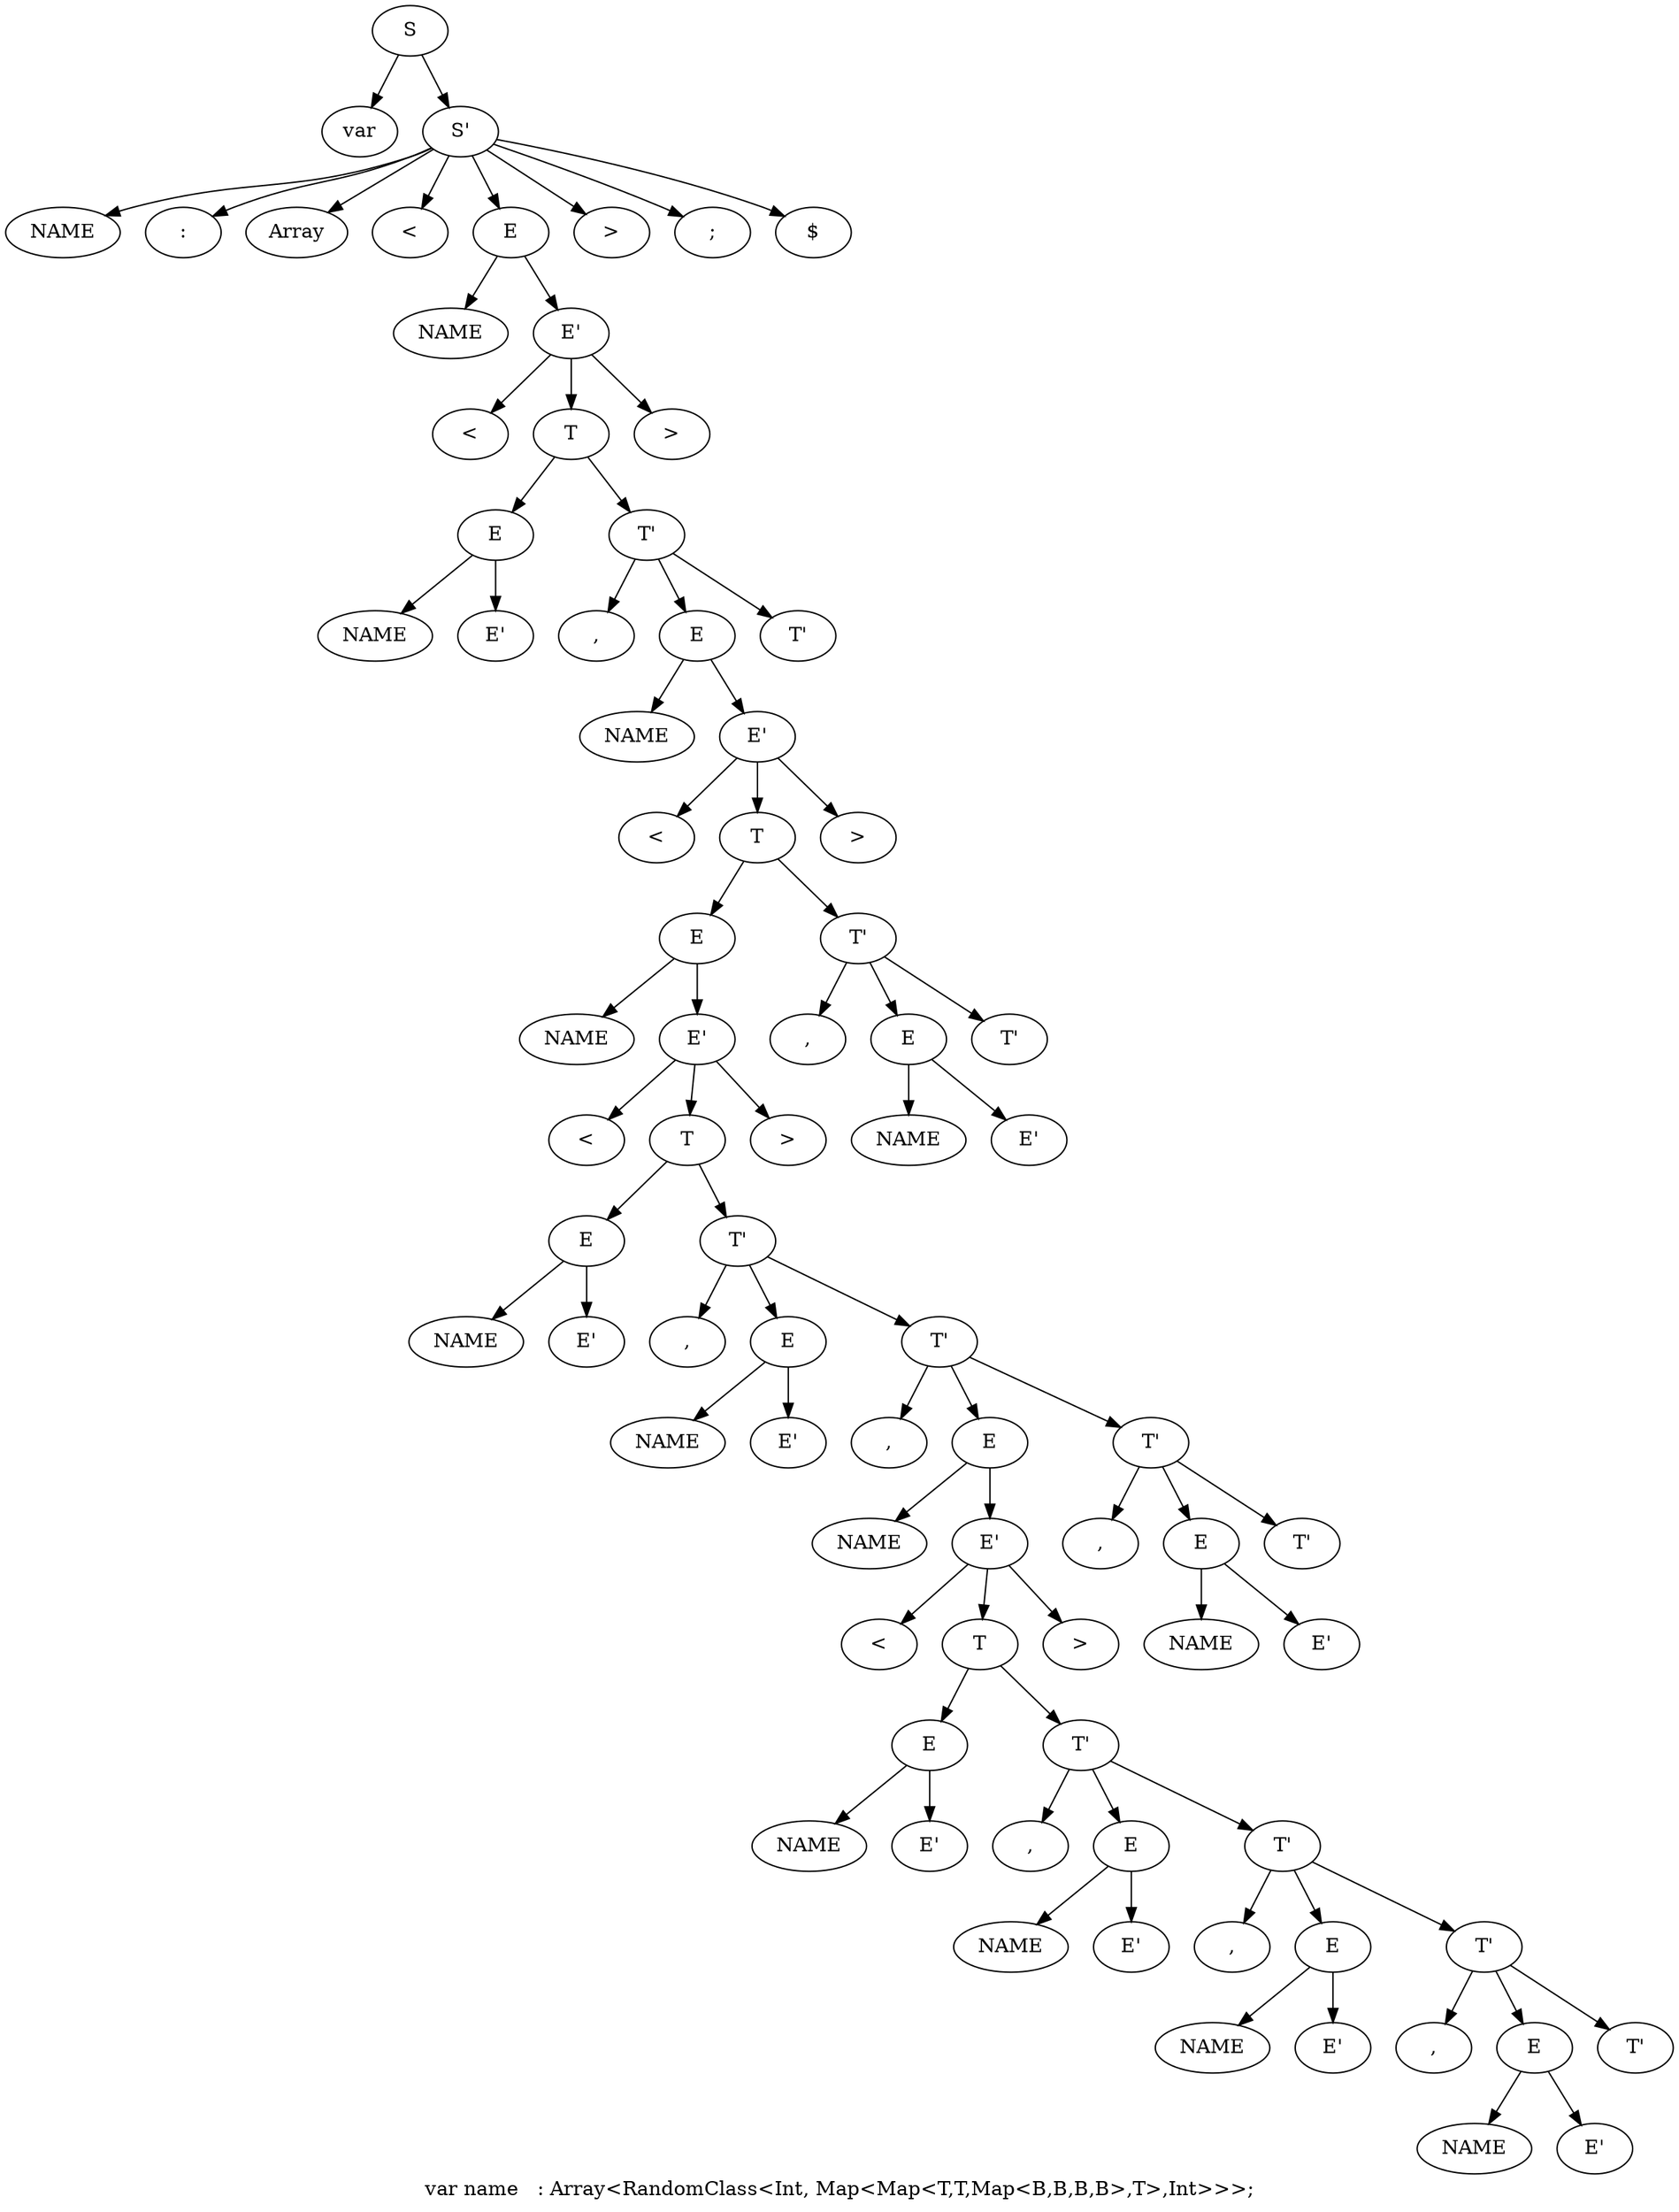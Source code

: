 digraph Tree {
"S205"[label="S"]
"S205" -> "var125";
"S205" -> "S'126";
"var125"[label="var"]
"S'126"[label="S'"]
"S'126" -> "NAME127";
"S'126" -> ":128";
"S'126" -> "Array129";
"S'126" -> "<130";
"S'126" -> "E201";
"S'126" -> ">202";
"S'126" -> ";203";
"S'126" -> "$204";
"NAME127"[label="NAME"]
":128"[label=":"]
"Array129"[label="Array"]
"<130"[label="<"]
"E201"[label="E"]
"E201" -> "NAME131";
"E201" -> "E'132";
"NAME131"[label="NAME"]
"E'132"[label="E'"]
"E'132" -> "<133";
"E'132" -> "T199";
"E'132" -> ">200";
"<133"[label="<"]
"T199"[label="T"]
"T199" -> "E136";
"T199" -> "T'137";
"E136"[label="E"]
"E136" -> "NAME134";
"E136" -> "E'135";
"NAME134"[label="NAME"]
"E'135"[label="E'"]
"T'137"[label="T'"]
"T'137" -> ",138";
"T'137" -> "E197";
"T'137" -> "T'198";
",138"[label=","]
"E197"[label="E"]
"E197" -> "NAME139";
"E197" -> "E'140";
"NAME139"[label="NAME"]
"E'140"[label="E'"]
"E'140" -> "<141";
"E'140" -> "T195";
"E'140" -> ">196";
"<141"[label="<"]
"T195"[label="T"]
"T195" -> "E188";
"T195" -> "T'189";
"E188"[label="E"]
"E188" -> "NAME142";
"E188" -> "E'143";
"NAME142"[label="NAME"]
"E'143"[label="E'"]
"E'143" -> "<144";
"E'143" -> "T186";
"E'143" -> ">187";
"<144"[label="<"]
"T186"[label="T"]
"T186" -> "E147";
"T186" -> "T'148";
"E147"[label="E"]
"E147" -> "NAME145";
"E147" -> "E'146";
"NAME145"[label="NAME"]
"E'146"[label="E'"]
"T'148"[label="T'"]
"T'148" -> ",149";
"T'148" -> "E152";
"T'148" -> "T'153";
",149"[label=","]
"E152"[label="E"]
"E152" -> "NAME150";
"E152" -> "E'151";
"NAME150"[label="NAME"]
"E'151"[label="E'"]
"T'153"[label="T'"]
"T'153" -> ",154";
"T'153" -> "E179";
"T'153" -> "T'180";
",154"[label=","]
"E179"[label="E"]
"E179" -> "NAME155";
"E179" -> "E'156";
"NAME155"[label="NAME"]
"E'156"[label="E'"]
"E'156" -> "<157";
"E'156" -> "T177";
"E'156" -> ">178";
"<157"[label="<"]
"T177"[label="T"]
"T177" -> "E160";
"T177" -> "T'161";
"E160"[label="E"]
"E160" -> "NAME158";
"E160" -> "E'159";
"NAME158"[label="NAME"]
"E'159"[label="E'"]
"T'161"[label="T'"]
"T'161" -> ",162";
"T'161" -> "E165";
"T'161" -> "T'166";
",162"[label=","]
"E165"[label="E"]
"E165" -> "NAME163";
"E165" -> "E'164";
"NAME163"[label="NAME"]
"E'164"[label="E'"]
"T'166"[label="T'"]
"T'166" -> ",167";
"T'166" -> "E170";
"T'166" -> "T'171";
",167"[label=","]
"E170"[label="E"]
"E170" -> "NAME168";
"E170" -> "E'169";
"NAME168"[label="NAME"]
"E'169"[label="E'"]
"T'171"[label="T'"]
"T'171" -> ",172";
"T'171" -> "E175";
"T'171" -> "T'176";
",172"[label=","]
"E175"[label="E"]
"E175" -> "NAME173";
"E175" -> "E'174";
"NAME173"[label="NAME"]
"E'174"[label="E'"]
"T'176"[label="T'"]
">178"[label=">"]
"T'180"[label="T'"]
"T'180" -> ",181";
"T'180" -> "E184";
"T'180" -> "T'185";
",181"[label=","]
"E184"[label="E"]
"E184" -> "NAME182";
"E184" -> "E'183";
"NAME182"[label="NAME"]
"E'183"[label="E'"]
"T'185"[label="T'"]
">187"[label=">"]
"T'189"[label="T'"]
"T'189" -> ",190";
"T'189" -> "E193";
"T'189" -> "T'194";
",190"[label=","]
"E193"[label="E"]
"E193" -> "NAME191";
"E193" -> "E'192";
"NAME191"[label="NAME"]
"E'192"[label="E'"]
"T'194"[label="T'"]
">196"[label=">"]
"T'198"[label="T'"]
">200"[label=">"]
">202"[label=">"]
";203"[label=";"]
"$204"[label="$"]
label="var name   : Array<RandomClass<Int, Map<Map<T,T,Map<B,B,B,B>,T>,Int>>>;";
}